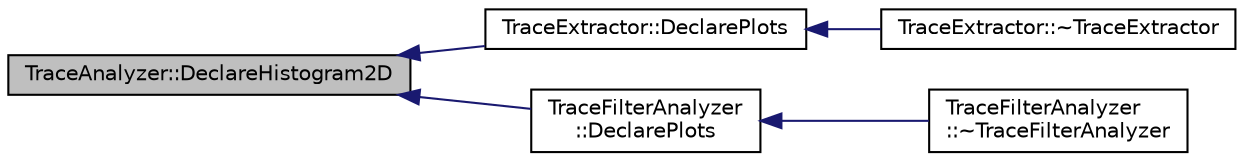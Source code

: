digraph "TraceAnalyzer::DeclareHistogram2D"
{
  edge [fontname="Helvetica",fontsize="10",labelfontname="Helvetica",labelfontsize="10"];
  node [fontname="Helvetica",fontsize="10",shape=record];
  rankdir="LR";
  Node1 [label="TraceAnalyzer::DeclareHistogram2D",height=0.2,width=0.4,color="black", fillcolor="grey75", style="filled", fontcolor="black"];
  Node1 -> Node2 [dir="back",color="midnightblue",fontsize="10",style="solid",fontname="Helvetica"];
  Node2 [label="TraceExtractor::DeclarePlots",height=0.2,width=0.4,color="black", fillcolor="white", style="filled",URL="$d8/d3d/class_trace_extractor.html#a67a7ee6e93deea26d1d16e3b243ac65c"];
  Node2 -> Node3 [dir="back",color="midnightblue",fontsize="10",style="solid",fontname="Helvetica"];
  Node3 [label="TraceExtractor::~TraceExtractor",height=0.2,width=0.4,color="black", fillcolor="white", style="filled",URL="$d8/d3d/class_trace_extractor.html#af0c10d38d76e8b3695bd5e92748a6907"];
  Node1 -> Node4 [dir="back",color="midnightblue",fontsize="10",style="solid",fontname="Helvetica"];
  Node4 [label="TraceFilterAnalyzer\l::DeclarePlots",height=0.2,width=0.4,color="black", fillcolor="white", style="filled",URL="$d4/db0/class_trace_filter_analyzer.html#ae5ac6f06108d2fec746da7312f2fdd00"];
  Node4 -> Node5 [dir="back",color="midnightblue",fontsize="10",style="solid",fontname="Helvetica"];
  Node5 [label="TraceFilterAnalyzer\l::~TraceFilterAnalyzer",height=0.2,width=0.4,color="black", fillcolor="white", style="filled",URL="$d4/db0/class_trace_filter_analyzer.html#aaadf927cff2a0fe2ded1929ce14ea3d6"];
}
